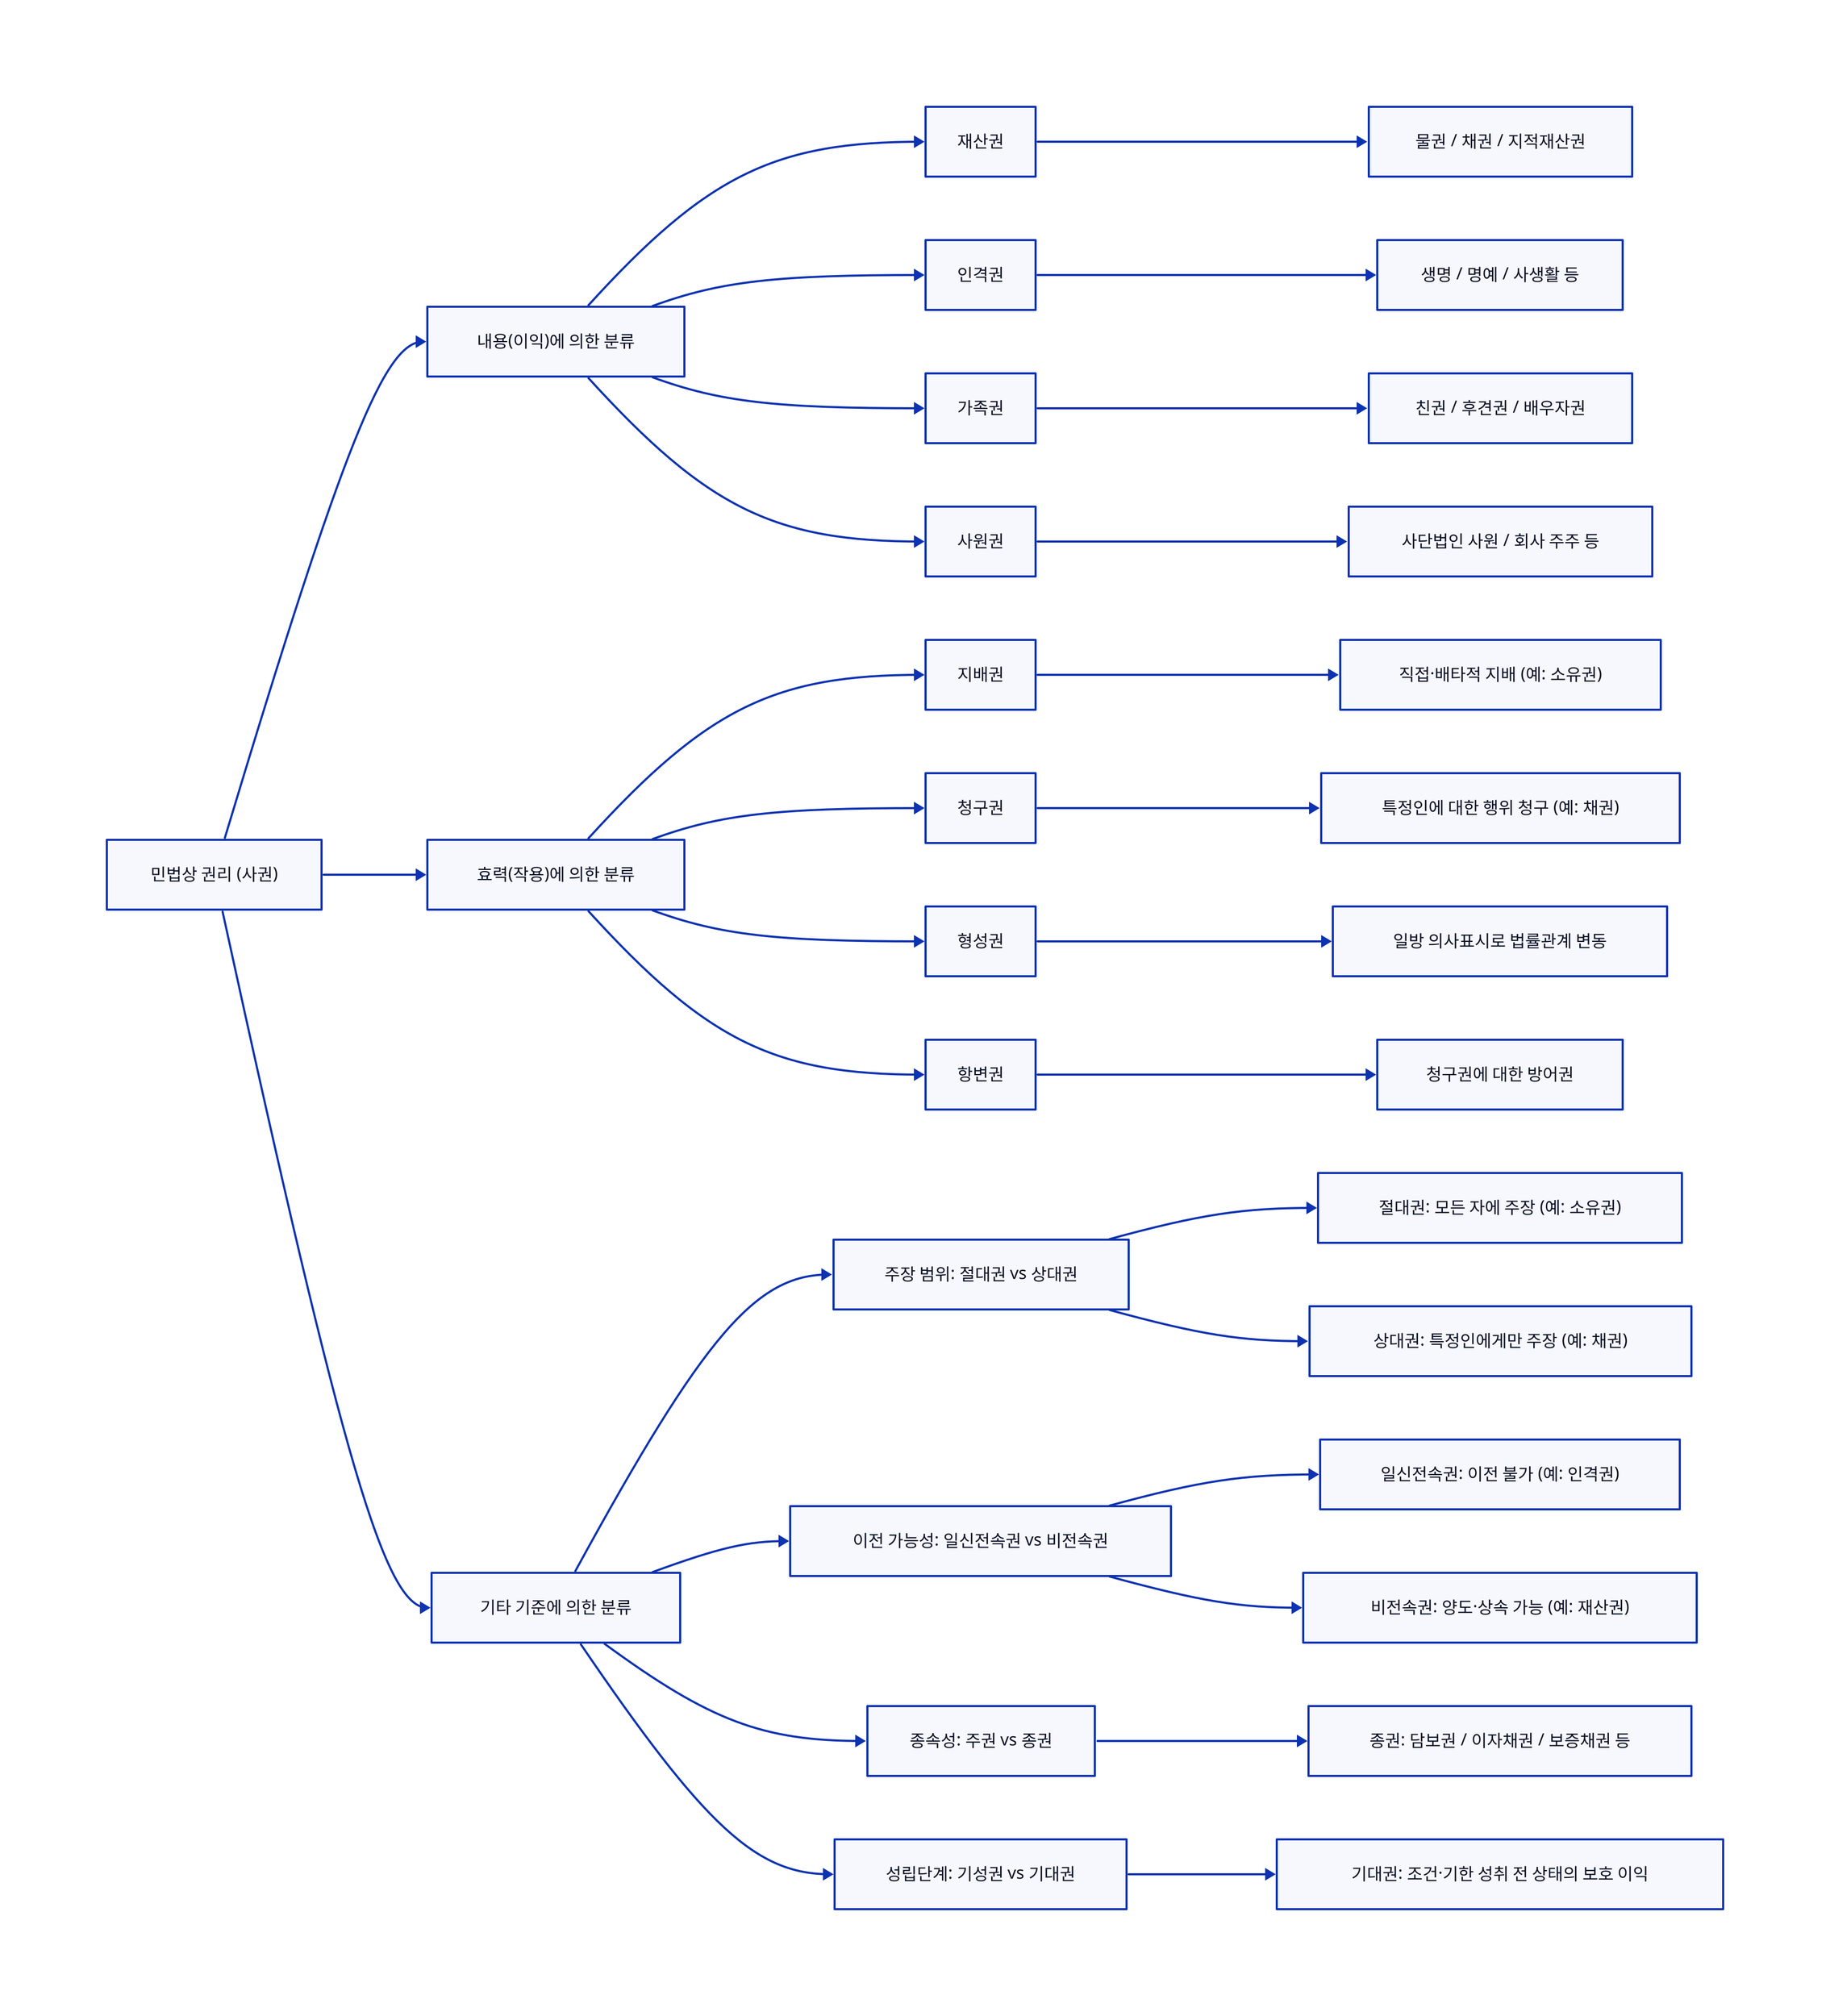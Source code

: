 # [27.1] 민법상 권리(사권)의 통합 분류 체계.d2

direction: right

"민법상 권리 (사권)" -> "내용(이익)에 의한 분류"
"민법상 권리 (사권)" -> "효력(작용)에 의한 분류"
"민법상 권리 (사권)" -> "기타 기준에 의한 분류"

"내용(이익)에 의한 분류" -> "재산권"
"내용(이익)에 의한 분류" -> "인격권"
"내용(이익)에 의한 분류" -> "가족권"
"내용(이익)에 의한 분류" -> "사원권"

"재산권" -> "물권 / 채권 / 지적재산권"
"인격권" -> "생명 / 명예 / 사생활 등"
"가족권" -> "친권 / 후견권 / 배우자권"
"사원권" -> "사단법인 사원 / 회사 주주 등"

"효력(작용)에 의한 분류" -> "지배권"
"효력(작용)에 의한 분류" -> "청구권"
"효력(작용)에 의한 분류" -> "형성권"
"효력(작용)에 의한 분류" -> "항변권"

"지배권" -> "직접·배타적 지배 (예: 소유권)"
"청구권" -> "특정인에 대한 행위 청구 (예: 채권)"
"형성권" -> "일방 의사표시로 법률관계 변동"
"항변권" -> "청구권에 대한 방어권"

"기타 기준에 의한 분류" -> "주장 범위: 절대권 vs 상대권"
"기타 기준에 의한 분류" -> "이전 가능성: 일신전속권 vs 비전속권"
"기타 기준에 의한 분류" -> "종속성: 주권 vs 종권"
"기타 기준에 의한 분류" -> "성립단계: 기성권 vs 기대권"

"주장 범위: 절대권 vs 상대권" -> "절대권: 모든 자에 주장 (예: 소유권)"
"주장 범위: 절대권 vs 상대권" -> "상대권: 특정인에게만 주장 (예: 채권)"

"이전 가능성: 일신전속권 vs 비전속권" -> "일신전속권: 이전 불가 (예: 인격권)"
"이전 가능성: 일신전속권 vs 비전속권" -> "비전속권: 양도·상속 가능 (예: 재산권)"

"종속성: 주권 vs 종권" -> "종권: 담보권 / 이자채권 / 보증채권 등"

"성립단계: 기성권 vs 기대권" -> "기대권: 조건·기한 성취 전 상태의 보호 이익"
